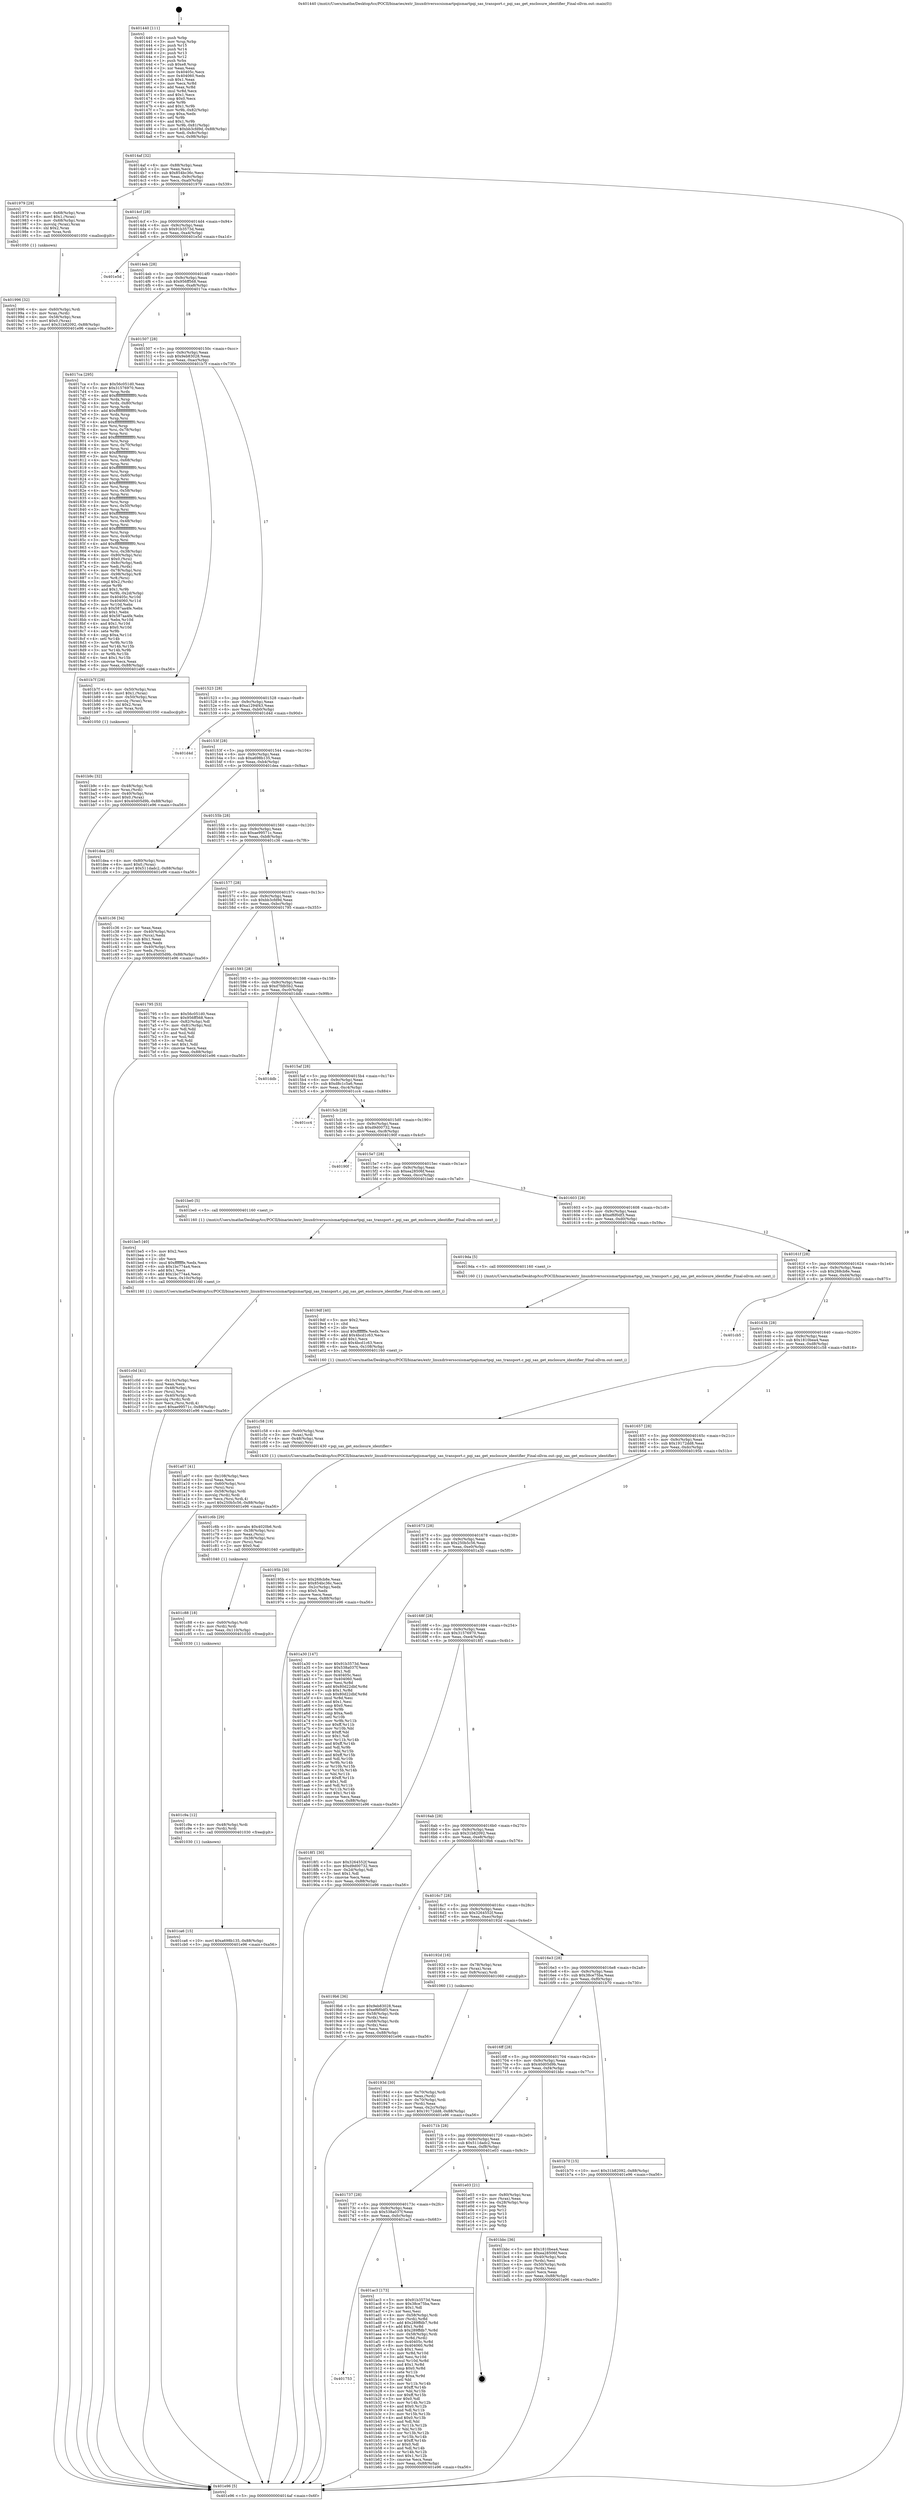digraph "0x401440" {
  label = "0x401440 (/mnt/c/Users/mathe/Desktop/tcc/POCII/binaries/extr_linuxdriversscsismartpqismartpqi_sas_transport.c_pqi_sas_get_enclosure_identifier_Final-ollvm.out::main(0))"
  labelloc = "t"
  node[shape=record]

  Entry [label="",width=0.3,height=0.3,shape=circle,fillcolor=black,style=filled]
  "0x4014af" [label="{
     0x4014af [32]\l
     | [instrs]\l
     &nbsp;&nbsp;0x4014af \<+6\>: mov -0x88(%rbp),%eax\l
     &nbsp;&nbsp;0x4014b5 \<+2\>: mov %eax,%ecx\l
     &nbsp;&nbsp;0x4014b7 \<+6\>: sub $0x854bc36c,%ecx\l
     &nbsp;&nbsp;0x4014bd \<+6\>: mov %eax,-0x9c(%rbp)\l
     &nbsp;&nbsp;0x4014c3 \<+6\>: mov %ecx,-0xa0(%rbp)\l
     &nbsp;&nbsp;0x4014c9 \<+6\>: je 0000000000401979 \<main+0x539\>\l
  }"]
  "0x401979" [label="{
     0x401979 [29]\l
     | [instrs]\l
     &nbsp;&nbsp;0x401979 \<+4\>: mov -0x68(%rbp),%rax\l
     &nbsp;&nbsp;0x40197d \<+6\>: movl $0x1,(%rax)\l
     &nbsp;&nbsp;0x401983 \<+4\>: mov -0x68(%rbp),%rax\l
     &nbsp;&nbsp;0x401987 \<+3\>: movslq (%rax),%rax\l
     &nbsp;&nbsp;0x40198a \<+4\>: shl $0x2,%rax\l
     &nbsp;&nbsp;0x40198e \<+3\>: mov %rax,%rdi\l
     &nbsp;&nbsp;0x401991 \<+5\>: call 0000000000401050 \<malloc@plt\>\l
     | [calls]\l
     &nbsp;&nbsp;0x401050 \{1\} (unknown)\l
  }"]
  "0x4014cf" [label="{
     0x4014cf [28]\l
     | [instrs]\l
     &nbsp;&nbsp;0x4014cf \<+5\>: jmp 00000000004014d4 \<main+0x94\>\l
     &nbsp;&nbsp;0x4014d4 \<+6\>: mov -0x9c(%rbp),%eax\l
     &nbsp;&nbsp;0x4014da \<+5\>: sub $0x91b3573d,%eax\l
     &nbsp;&nbsp;0x4014df \<+6\>: mov %eax,-0xa4(%rbp)\l
     &nbsp;&nbsp;0x4014e5 \<+6\>: je 0000000000401e5d \<main+0xa1d\>\l
  }"]
  Exit [label="",width=0.3,height=0.3,shape=circle,fillcolor=black,style=filled,peripheries=2]
  "0x401e5d" [label="{
     0x401e5d\l
  }", style=dashed]
  "0x4014eb" [label="{
     0x4014eb [28]\l
     | [instrs]\l
     &nbsp;&nbsp;0x4014eb \<+5\>: jmp 00000000004014f0 \<main+0xb0\>\l
     &nbsp;&nbsp;0x4014f0 \<+6\>: mov -0x9c(%rbp),%eax\l
     &nbsp;&nbsp;0x4014f6 \<+5\>: sub $0x956ff568,%eax\l
     &nbsp;&nbsp;0x4014fb \<+6\>: mov %eax,-0xa8(%rbp)\l
     &nbsp;&nbsp;0x401501 \<+6\>: je 00000000004017ca \<main+0x38a\>\l
  }"]
  "0x401ca6" [label="{
     0x401ca6 [15]\l
     | [instrs]\l
     &nbsp;&nbsp;0x401ca6 \<+10\>: movl $0xa698b135,-0x88(%rbp)\l
     &nbsp;&nbsp;0x401cb0 \<+5\>: jmp 0000000000401e96 \<main+0xa56\>\l
  }"]
  "0x4017ca" [label="{
     0x4017ca [295]\l
     | [instrs]\l
     &nbsp;&nbsp;0x4017ca \<+5\>: mov $0x56c051d0,%eax\l
     &nbsp;&nbsp;0x4017cf \<+5\>: mov $0x31576970,%ecx\l
     &nbsp;&nbsp;0x4017d4 \<+3\>: mov %rsp,%rdx\l
     &nbsp;&nbsp;0x4017d7 \<+4\>: add $0xfffffffffffffff0,%rdx\l
     &nbsp;&nbsp;0x4017db \<+3\>: mov %rdx,%rsp\l
     &nbsp;&nbsp;0x4017de \<+4\>: mov %rdx,-0x80(%rbp)\l
     &nbsp;&nbsp;0x4017e2 \<+3\>: mov %rsp,%rdx\l
     &nbsp;&nbsp;0x4017e5 \<+4\>: add $0xfffffffffffffff0,%rdx\l
     &nbsp;&nbsp;0x4017e9 \<+3\>: mov %rdx,%rsp\l
     &nbsp;&nbsp;0x4017ec \<+3\>: mov %rsp,%rsi\l
     &nbsp;&nbsp;0x4017ef \<+4\>: add $0xfffffffffffffff0,%rsi\l
     &nbsp;&nbsp;0x4017f3 \<+3\>: mov %rsi,%rsp\l
     &nbsp;&nbsp;0x4017f6 \<+4\>: mov %rsi,-0x78(%rbp)\l
     &nbsp;&nbsp;0x4017fa \<+3\>: mov %rsp,%rsi\l
     &nbsp;&nbsp;0x4017fd \<+4\>: add $0xfffffffffffffff0,%rsi\l
     &nbsp;&nbsp;0x401801 \<+3\>: mov %rsi,%rsp\l
     &nbsp;&nbsp;0x401804 \<+4\>: mov %rsi,-0x70(%rbp)\l
     &nbsp;&nbsp;0x401808 \<+3\>: mov %rsp,%rsi\l
     &nbsp;&nbsp;0x40180b \<+4\>: add $0xfffffffffffffff0,%rsi\l
     &nbsp;&nbsp;0x40180f \<+3\>: mov %rsi,%rsp\l
     &nbsp;&nbsp;0x401812 \<+4\>: mov %rsi,-0x68(%rbp)\l
     &nbsp;&nbsp;0x401816 \<+3\>: mov %rsp,%rsi\l
     &nbsp;&nbsp;0x401819 \<+4\>: add $0xfffffffffffffff0,%rsi\l
     &nbsp;&nbsp;0x40181d \<+3\>: mov %rsi,%rsp\l
     &nbsp;&nbsp;0x401820 \<+4\>: mov %rsi,-0x60(%rbp)\l
     &nbsp;&nbsp;0x401824 \<+3\>: mov %rsp,%rsi\l
     &nbsp;&nbsp;0x401827 \<+4\>: add $0xfffffffffffffff0,%rsi\l
     &nbsp;&nbsp;0x40182b \<+3\>: mov %rsi,%rsp\l
     &nbsp;&nbsp;0x40182e \<+4\>: mov %rsi,-0x58(%rbp)\l
     &nbsp;&nbsp;0x401832 \<+3\>: mov %rsp,%rsi\l
     &nbsp;&nbsp;0x401835 \<+4\>: add $0xfffffffffffffff0,%rsi\l
     &nbsp;&nbsp;0x401839 \<+3\>: mov %rsi,%rsp\l
     &nbsp;&nbsp;0x40183c \<+4\>: mov %rsi,-0x50(%rbp)\l
     &nbsp;&nbsp;0x401840 \<+3\>: mov %rsp,%rsi\l
     &nbsp;&nbsp;0x401843 \<+4\>: add $0xfffffffffffffff0,%rsi\l
     &nbsp;&nbsp;0x401847 \<+3\>: mov %rsi,%rsp\l
     &nbsp;&nbsp;0x40184a \<+4\>: mov %rsi,-0x48(%rbp)\l
     &nbsp;&nbsp;0x40184e \<+3\>: mov %rsp,%rsi\l
     &nbsp;&nbsp;0x401851 \<+4\>: add $0xfffffffffffffff0,%rsi\l
     &nbsp;&nbsp;0x401855 \<+3\>: mov %rsi,%rsp\l
     &nbsp;&nbsp;0x401858 \<+4\>: mov %rsi,-0x40(%rbp)\l
     &nbsp;&nbsp;0x40185c \<+3\>: mov %rsp,%rsi\l
     &nbsp;&nbsp;0x40185f \<+4\>: add $0xfffffffffffffff0,%rsi\l
     &nbsp;&nbsp;0x401863 \<+3\>: mov %rsi,%rsp\l
     &nbsp;&nbsp;0x401866 \<+4\>: mov %rsi,-0x38(%rbp)\l
     &nbsp;&nbsp;0x40186a \<+4\>: mov -0x80(%rbp),%rsi\l
     &nbsp;&nbsp;0x40186e \<+6\>: movl $0x0,(%rsi)\l
     &nbsp;&nbsp;0x401874 \<+6\>: mov -0x8c(%rbp),%edi\l
     &nbsp;&nbsp;0x40187a \<+2\>: mov %edi,(%rdx)\l
     &nbsp;&nbsp;0x40187c \<+4\>: mov -0x78(%rbp),%rsi\l
     &nbsp;&nbsp;0x401880 \<+7\>: mov -0x98(%rbp),%r8\l
     &nbsp;&nbsp;0x401887 \<+3\>: mov %r8,(%rsi)\l
     &nbsp;&nbsp;0x40188a \<+3\>: cmpl $0x2,(%rdx)\l
     &nbsp;&nbsp;0x40188d \<+4\>: setne %r9b\l
     &nbsp;&nbsp;0x401891 \<+4\>: and $0x1,%r9b\l
     &nbsp;&nbsp;0x401895 \<+4\>: mov %r9b,-0x2d(%rbp)\l
     &nbsp;&nbsp;0x401899 \<+8\>: mov 0x40405c,%r10d\l
     &nbsp;&nbsp;0x4018a1 \<+8\>: mov 0x404060,%r11d\l
     &nbsp;&nbsp;0x4018a9 \<+3\>: mov %r10d,%ebx\l
     &nbsp;&nbsp;0x4018ac \<+6\>: sub $0x587aa4fe,%ebx\l
     &nbsp;&nbsp;0x4018b2 \<+3\>: sub $0x1,%ebx\l
     &nbsp;&nbsp;0x4018b5 \<+6\>: add $0x587aa4fe,%ebx\l
     &nbsp;&nbsp;0x4018bb \<+4\>: imul %ebx,%r10d\l
     &nbsp;&nbsp;0x4018bf \<+4\>: and $0x1,%r10d\l
     &nbsp;&nbsp;0x4018c3 \<+4\>: cmp $0x0,%r10d\l
     &nbsp;&nbsp;0x4018c7 \<+4\>: sete %r9b\l
     &nbsp;&nbsp;0x4018cb \<+4\>: cmp $0xa,%r11d\l
     &nbsp;&nbsp;0x4018cf \<+4\>: setl %r14b\l
     &nbsp;&nbsp;0x4018d3 \<+3\>: mov %r9b,%r15b\l
     &nbsp;&nbsp;0x4018d6 \<+3\>: and %r14b,%r15b\l
     &nbsp;&nbsp;0x4018d9 \<+3\>: xor %r14b,%r9b\l
     &nbsp;&nbsp;0x4018dc \<+3\>: or %r9b,%r15b\l
     &nbsp;&nbsp;0x4018df \<+4\>: test $0x1,%r15b\l
     &nbsp;&nbsp;0x4018e3 \<+3\>: cmovne %ecx,%eax\l
     &nbsp;&nbsp;0x4018e6 \<+6\>: mov %eax,-0x88(%rbp)\l
     &nbsp;&nbsp;0x4018ec \<+5\>: jmp 0000000000401e96 \<main+0xa56\>\l
  }"]
  "0x401507" [label="{
     0x401507 [28]\l
     | [instrs]\l
     &nbsp;&nbsp;0x401507 \<+5\>: jmp 000000000040150c \<main+0xcc\>\l
     &nbsp;&nbsp;0x40150c \<+6\>: mov -0x9c(%rbp),%eax\l
     &nbsp;&nbsp;0x401512 \<+5\>: sub $0x9eb83028,%eax\l
     &nbsp;&nbsp;0x401517 \<+6\>: mov %eax,-0xac(%rbp)\l
     &nbsp;&nbsp;0x40151d \<+6\>: je 0000000000401b7f \<main+0x73f\>\l
  }"]
  "0x401c9a" [label="{
     0x401c9a [12]\l
     | [instrs]\l
     &nbsp;&nbsp;0x401c9a \<+4\>: mov -0x48(%rbp),%rdi\l
     &nbsp;&nbsp;0x401c9e \<+3\>: mov (%rdi),%rdi\l
     &nbsp;&nbsp;0x401ca1 \<+5\>: call 0000000000401030 \<free@plt\>\l
     | [calls]\l
     &nbsp;&nbsp;0x401030 \{1\} (unknown)\l
  }"]
  "0x401b7f" [label="{
     0x401b7f [29]\l
     | [instrs]\l
     &nbsp;&nbsp;0x401b7f \<+4\>: mov -0x50(%rbp),%rax\l
     &nbsp;&nbsp;0x401b83 \<+6\>: movl $0x1,(%rax)\l
     &nbsp;&nbsp;0x401b89 \<+4\>: mov -0x50(%rbp),%rax\l
     &nbsp;&nbsp;0x401b8d \<+3\>: movslq (%rax),%rax\l
     &nbsp;&nbsp;0x401b90 \<+4\>: shl $0x2,%rax\l
     &nbsp;&nbsp;0x401b94 \<+3\>: mov %rax,%rdi\l
     &nbsp;&nbsp;0x401b97 \<+5\>: call 0000000000401050 \<malloc@plt\>\l
     | [calls]\l
     &nbsp;&nbsp;0x401050 \{1\} (unknown)\l
  }"]
  "0x401523" [label="{
     0x401523 [28]\l
     | [instrs]\l
     &nbsp;&nbsp;0x401523 \<+5\>: jmp 0000000000401528 \<main+0xe8\>\l
     &nbsp;&nbsp;0x401528 \<+6\>: mov -0x9c(%rbp),%eax\l
     &nbsp;&nbsp;0x40152e \<+5\>: sub $0xa1294f43,%eax\l
     &nbsp;&nbsp;0x401533 \<+6\>: mov %eax,-0xb0(%rbp)\l
     &nbsp;&nbsp;0x401539 \<+6\>: je 0000000000401d4d \<main+0x90d\>\l
  }"]
  "0x401c88" [label="{
     0x401c88 [18]\l
     | [instrs]\l
     &nbsp;&nbsp;0x401c88 \<+4\>: mov -0x60(%rbp),%rdi\l
     &nbsp;&nbsp;0x401c8c \<+3\>: mov (%rdi),%rdi\l
     &nbsp;&nbsp;0x401c8f \<+6\>: mov %eax,-0x110(%rbp)\l
     &nbsp;&nbsp;0x401c95 \<+5\>: call 0000000000401030 \<free@plt\>\l
     | [calls]\l
     &nbsp;&nbsp;0x401030 \{1\} (unknown)\l
  }"]
  "0x401d4d" [label="{
     0x401d4d\l
  }", style=dashed]
  "0x40153f" [label="{
     0x40153f [28]\l
     | [instrs]\l
     &nbsp;&nbsp;0x40153f \<+5\>: jmp 0000000000401544 \<main+0x104\>\l
     &nbsp;&nbsp;0x401544 \<+6\>: mov -0x9c(%rbp),%eax\l
     &nbsp;&nbsp;0x40154a \<+5\>: sub $0xa698b135,%eax\l
     &nbsp;&nbsp;0x40154f \<+6\>: mov %eax,-0xb4(%rbp)\l
     &nbsp;&nbsp;0x401555 \<+6\>: je 0000000000401dea \<main+0x9aa\>\l
  }"]
  "0x401c6b" [label="{
     0x401c6b [29]\l
     | [instrs]\l
     &nbsp;&nbsp;0x401c6b \<+10\>: movabs $0x4020b6,%rdi\l
     &nbsp;&nbsp;0x401c75 \<+4\>: mov -0x38(%rbp),%rsi\l
     &nbsp;&nbsp;0x401c79 \<+2\>: mov %eax,(%rsi)\l
     &nbsp;&nbsp;0x401c7b \<+4\>: mov -0x38(%rbp),%rsi\l
     &nbsp;&nbsp;0x401c7f \<+2\>: mov (%rsi),%esi\l
     &nbsp;&nbsp;0x401c81 \<+2\>: mov $0x0,%al\l
     &nbsp;&nbsp;0x401c83 \<+5\>: call 0000000000401040 \<printf@plt\>\l
     | [calls]\l
     &nbsp;&nbsp;0x401040 \{1\} (unknown)\l
  }"]
  "0x401dea" [label="{
     0x401dea [25]\l
     | [instrs]\l
     &nbsp;&nbsp;0x401dea \<+4\>: mov -0x80(%rbp),%rax\l
     &nbsp;&nbsp;0x401dee \<+6\>: movl $0x0,(%rax)\l
     &nbsp;&nbsp;0x401df4 \<+10\>: movl $0x511dadc2,-0x88(%rbp)\l
     &nbsp;&nbsp;0x401dfe \<+5\>: jmp 0000000000401e96 \<main+0xa56\>\l
  }"]
  "0x40155b" [label="{
     0x40155b [28]\l
     | [instrs]\l
     &nbsp;&nbsp;0x40155b \<+5\>: jmp 0000000000401560 \<main+0x120\>\l
     &nbsp;&nbsp;0x401560 \<+6\>: mov -0x9c(%rbp),%eax\l
     &nbsp;&nbsp;0x401566 \<+5\>: sub $0xae99571c,%eax\l
     &nbsp;&nbsp;0x40156b \<+6\>: mov %eax,-0xb8(%rbp)\l
     &nbsp;&nbsp;0x401571 \<+6\>: je 0000000000401c36 \<main+0x7f6\>\l
  }"]
  "0x401c0d" [label="{
     0x401c0d [41]\l
     | [instrs]\l
     &nbsp;&nbsp;0x401c0d \<+6\>: mov -0x10c(%rbp),%ecx\l
     &nbsp;&nbsp;0x401c13 \<+3\>: imul %eax,%ecx\l
     &nbsp;&nbsp;0x401c16 \<+4\>: mov -0x48(%rbp),%rsi\l
     &nbsp;&nbsp;0x401c1a \<+3\>: mov (%rsi),%rsi\l
     &nbsp;&nbsp;0x401c1d \<+4\>: mov -0x40(%rbp),%rdi\l
     &nbsp;&nbsp;0x401c21 \<+3\>: movslq (%rdi),%rdi\l
     &nbsp;&nbsp;0x401c24 \<+3\>: mov %ecx,(%rsi,%rdi,4)\l
     &nbsp;&nbsp;0x401c27 \<+10\>: movl $0xae99571c,-0x88(%rbp)\l
     &nbsp;&nbsp;0x401c31 \<+5\>: jmp 0000000000401e96 \<main+0xa56\>\l
  }"]
  "0x401c36" [label="{
     0x401c36 [34]\l
     | [instrs]\l
     &nbsp;&nbsp;0x401c36 \<+2\>: xor %eax,%eax\l
     &nbsp;&nbsp;0x401c38 \<+4\>: mov -0x40(%rbp),%rcx\l
     &nbsp;&nbsp;0x401c3c \<+2\>: mov (%rcx),%edx\l
     &nbsp;&nbsp;0x401c3e \<+3\>: sub $0x1,%eax\l
     &nbsp;&nbsp;0x401c41 \<+2\>: sub %eax,%edx\l
     &nbsp;&nbsp;0x401c43 \<+4\>: mov -0x40(%rbp),%rcx\l
     &nbsp;&nbsp;0x401c47 \<+2\>: mov %edx,(%rcx)\l
     &nbsp;&nbsp;0x401c49 \<+10\>: movl $0x40d05d9b,-0x88(%rbp)\l
     &nbsp;&nbsp;0x401c53 \<+5\>: jmp 0000000000401e96 \<main+0xa56\>\l
  }"]
  "0x401577" [label="{
     0x401577 [28]\l
     | [instrs]\l
     &nbsp;&nbsp;0x401577 \<+5\>: jmp 000000000040157c \<main+0x13c\>\l
     &nbsp;&nbsp;0x40157c \<+6\>: mov -0x9c(%rbp),%eax\l
     &nbsp;&nbsp;0x401582 \<+5\>: sub $0xbb3cfd9d,%eax\l
     &nbsp;&nbsp;0x401587 \<+6\>: mov %eax,-0xbc(%rbp)\l
     &nbsp;&nbsp;0x40158d \<+6\>: je 0000000000401795 \<main+0x355\>\l
  }"]
  "0x401be5" [label="{
     0x401be5 [40]\l
     | [instrs]\l
     &nbsp;&nbsp;0x401be5 \<+5\>: mov $0x2,%ecx\l
     &nbsp;&nbsp;0x401bea \<+1\>: cltd\l
     &nbsp;&nbsp;0x401beb \<+2\>: idiv %ecx\l
     &nbsp;&nbsp;0x401bed \<+6\>: imul $0xfffffffe,%edx,%ecx\l
     &nbsp;&nbsp;0x401bf3 \<+6\>: sub $0x1bc774a4,%ecx\l
     &nbsp;&nbsp;0x401bf9 \<+3\>: add $0x1,%ecx\l
     &nbsp;&nbsp;0x401bfc \<+6\>: add $0x1bc774a4,%ecx\l
     &nbsp;&nbsp;0x401c02 \<+6\>: mov %ecx,-0x10c(%rbp)\l
     &nbsp;&nbsp;0x401c08 \<+5\>: call 0000000000401160 \<next_i\>\l
     | [calls]\l
     &nbsp;&nbsp;0x401160 \{1\} (/mnt/c/Users/mathe/Desktop/tcc/POCII/binaries/extr_linuxdriversscsismartpqismartpqi_sas_transport.c_pqi_sas_get_enclosure_identifier_Final-ollvm.out::next_i)\l
  }"]
  "0x401795" [label="{
     0x401795 [53]\l
     | [instrs]\l
     &nbsp;&nbsp;0x401795 \<+5\>: mov $0x56c051d0,%eax\l
     &nbsp;&nbsp;0x40179a \<+5\>: mov $0x956ff568,%ecx\l
     &nbsp;&nbsp;0x40179f \<+6\>: mov -0x82(%rbp),%dl\l
     &nbsp;&nbsp;0x4017a5 \<+7\>: mov -0x81(%rbp),%sil\l
     &nbsp;&nbsp;0x4017ac \<+3\>: mov %dl,%dil\l
     &nbsp;&nbsp;0x4017af \<+3\>: and %sil,%dil\l
     &nbsp;&nbsp;0x4017b2 \<+3\>: xor %sil,%dl\l
     &nbsp;&nbsp;0x4017b5 \<+3\>: or %dl,%dil\l
     &nbsp;&nbsp;0x4017b8 \<+4\>: test $0x1,%dil\l
     &nbsp;&nbsp;0x4017bc \<+3\>: cmovne %ecx,%eax\l
     &nbsp;&nbsp;0x4017bf \<+6\>: mov %eax,-0x88(%rbp)\l
     &nbsp;&nbsp;0x4017c5 \<+5\>: jmp 0000000000401e96 \<main+0xa56\>\l
  }"]
  "0x401593" [label="{
     0x401593 [28]\l
     | [instrs]\l
     &nbsp;&nbsp;0x401593 \<+5\>: jmp 0000000000401598 \<main+0x158\>\l
     &nbsp;&nbsp;0x401598 \<+6\>: mov -0x9c(%rbp),%eax\l
     &nbsp;&nbsp;0x40159e \<+5\>: sub $0xd7fdb5b2,%eax\l
     &nbsp;&nbsp;0x4015a3 \<+6\>: mov %eax,-0xc0(%rbp)\l
     &nbsp;&nbsp;0x4015a9 \<+6\>: je 0000000000401ddb \<main+0x99b\>\l
  }"]
  "0x401e96" [label="{
     0x401e96 [5]\l
     | [instrs]\l
     &nbsp;&nbsp;0x401e96 \<+5\>: jmp 00000000004014af \<main+0x6f\>\l
  }"]
  "0x401440" [label="{
     0x401440 [111]\l
     | [instrs]\l
     &nbsp;&nbsp;0x401440 \<+1\>: push %rbp\l
     &nbsp;&nbsp;0x401441 \<+3\>: mov %rsp,%rbp\l
     &nbsp;&nbsp;0x401444 \<+2\>: push %r15\l
     &nbsp;&nbsp;0x401446 \<+2\>: push %r14\l
     &nbsp;&nbsp;0x401448 \<+2\>: push %r13\l
     &nbsp;&nbsp;0x40144a \<+2\>: push %r12\l
     &nbsp;&nbsp;0x40144c \<+1\>: push %rbx\l
     &nbsp;&nbsp;0x40144d \<+7\>: sub $0xe8,%rsp\l
     &nbsp;&nbsp;0x401454 \<+2\>: xor %eax,%eax\l
     &nbsp;&nbsp;0x401456 \<+7\>: mov 0x40405c,%ecx\l
     &nbsp;&nbsp;0x40145d \<+7\>: mov 0x404060,%edx\l
     &nbsp;&nbsp;0x401464 \<+3\>: sub $0x1,%eax\l
     &nbsp;&nbsp;0x401467 \<+3\>: mov %ecx,%r8d\l
     &nbsp;&nbsp;0x40146a \<+3\>: add %eax,%r8d\l
     &nbsp;&nbsp;0x40146d \<+4\>: imul %r8d,%ecx\l
     &nbsp;&nbsp;0x401471 \<+3\>: and $0x1,%ecx\l
     &nbsp;&nbsp;0x401474 \<+3\>: cmp $0x0,%ecx\l
     &nbsp;&nbsp;0x401477 \<+4\>: sete %r9b\l
     &nbsp;&nbsp;0x40147b \<+4\>: and $0x1,%r9b\l
     &nbsp;&nbsp;0x40147f \<+7\>: mov %r9b,-0x82(%rbp)\l
     &nbsp;&nbsp;0x401486 \<+3\>: cmp $0xa,%edx\l
     &nbsp;&nbsp;0x401489 \<+4\>: setl %r9b\l
     &nbsp;&nbsp;0x40148d \<+4\>: and $0x1,%r9b\l
     &nbsp;&nbsp;0x401491 \<+7\>: mov %r9b,-0x81(%rbp)\l
     &nbsp;&nbsp;0x401498 \<+10\>: movl $0xbb3cfd9d,-0x88(%rbp)\l
     &nbsp;&nbsp;0x4014a2 \<+6\>: mov %edi,-0x8c(%rbp)\l
     &nbsp;&nbsp;0x4014a8 \<+7\>: mov %rsi,-0x98(%rbp)\l
  }"]
  "0x401b9c" [label="{
     0x401b9c [32]\l
     | [instrs]\l
     &nbsp;&nbsp;0x401b9c \<+4\>: mov -0x48(%rbp),%rdi\l
     &nbsp;&nbsp;0x401ba0 \<+3\>: mov %rax,(%rdi)\l
     &nbsp;&nbsp;0x401ba3 \<+4\>: mov -0x40(%rbp),%rax\l
     &nbsp;&nbsp;0x401ba7 \<+6\>: movl $0x0,(%rax)\l
     &nbsp;&nbsp;0x401bad \<+10\>: movl $0x40d05d9b,-0x88(%rbp)\l
     &nbsp;&nbsp;0x401bb7 \<+5\>: jmp 0000000000401e96 \<main+0xa56\>\l
  }"]
  "0x401753" [label="{
     0x401753\l
  }", style=dashed]
  "0x401ddb" [label="{
     0x401ddb\l
  }", style=dashed]
  "0x4015af" [label="{
     0x4015af [28]\l
     | [instrs]\l
     &nbsp;&nbsp;0x4015af \<+5\>: jmp 00000000004015b4 \<main+0x174\>\l
     &nbsp;&nbsp;0x4015b4 \<+6\>: mov -0x9c(%rbp),%eax\l
     &nbsp;&nbsp;0x4015ba \<+5\>: sub $0xd8c1c5a6,%eax\l
     &nbsp;&nbsp;0x4015bf \<+6\>: mov %eax,-0xc4(%rbp)\l
     &nbsp;&nbsp;0x4015c5 \<+6\>: je 0000000000401cc4 \<main+0x884\>\l
  }"]
  "0x401ac3" [label="{
     0x401ac3 [173]\l
     | [instrs]\l
     &nbsp;&nbsp;0x401ac3 \<+5\>: mov $0x91b3573d,%eax\l
     &nbsp;&nbsp;0x401ac8 \<+5\>: mov $0x38ce75ba,%ecx\l
     &nbsp;&nbsp;0x401acd \<+2\>: mov $0x1,%dl\l
     &nbsp;&nbsp;0x401acf \<+2\>: xor %esi,%esi\l
     &nbsp;&nbsp;0x401ad1 \<+4\>: mov -0x58(%rbp),%rdi\l
     &nbsp;&nbsp;0x401ad5 \<+3\>: mov (%rdi),%r8d\l
     &nbsp;&nbsp;0x401ad8 \<+7\>: add $0x289ffdb7,%r8d\l
     &nbsp;&nbsp;0x401adf \<+4\>: add $0x1,%r8d\l
     &nbsp;&nbsp;0x401ae3 \<+7\>: sub $0x289ffdb7,%r8d\l
     &nbsp;&nbsp;0x401aea \<+4\>: mov -0x58(%rbp),%rdi\l
     &nbsp;&nbsp;0x401aee \<+3\>: mov %r8d,(%rdi)\l
     &nbsp;&nbsp;0x401af1 \<+8\>: mov 0x40405c,%r8d\l
     &nbsp;&nbsp;0x401af9 \<+8\>: mov 0x404060,%r9d\l
     &nbsp;&nbsp;0x401b01 \<+3\>: sub $0x1,%esi\l
     &nbsp;&nbsp;0x401b04 \<+3\>: mov %r8d,%r10d\l
     &nbsp;&nbsp;0x401b07 \<+3\>: add %esi,%r10d\l
     &nbsp;&nbsp;0x401b0a \<+4\>: imul %r10d,%r8d\l
     &nbsp;&nbsp;0x401b0e \<+4\>: and $0x1,%r8d\l
     &nbsp;&nbsp;0x401b12 \<+4\>: cmp $0x0,%r8d\l
     &nbsp;&nbsp;0x401b16 \<+4\>: sete %r11b\l
     &nbsp;&nbsp;0x401b1a \<+4\>: cmp $0xa,%r9d\l
     &nbsp;&nbsp;0x401b1e \<+3\>: setl %bl\l
     &nbsp;&nbsp;0x401b21 \<+3\>: mov %r11b,%r14b\l
     &nbsp;&nbsp;0x401b24 \<+4\>: xor $0xff,%r14b\l
     &nbsp;&nbsp;0x401b28 \<+3\>: mov %bl,%r15b\l
     &nbsp;&nbsp;0x401b2b \<+4\>: xor $0xff,%r15b\l
     &nbsp;&nbsp;0x401b2f \<+3\>: xor $0x0,%dl\l
     &nbsp;&nbsp;0x401b32 \<+3\>: mov %r14b,%r12b\l
     &nbsp;&nbsp;0x401b35 \<+4\>: and $0x0,%r12b\l
     &nbsp;&nbsp;0x401b39 \<+3\>: and %dl,%r11b\l
     &nbsp;&nbsp;0x401b3c \<+3\>: mov %r15b,%r13b\l
     &nbsp;&nbsp;0x401b3f \<+4\>: and $0x0,%r13b\l
     &nbsp;&nbsp;0x401b43 \<+2\>: and %dl,%bl\l
     &nbsp;&nbsp;0x401b45 \<+3\>: or %r11b,%r12b\l
     &nbsp;&nbsp;0x401b48 \<+3\>: or %bl,%r13b\l
     &nbsp;&nbsp;0x401b4b \<+3\>: xor %r13b,%r12b\l
     &nbsp;&nbsp;0x401b4e \<+3\>: or %r15b,%r14b\l
     &nbsp;&nbsp;0x401b51 \<+4\>: xor $0xff,%r14b\l
     &nbsp;&nbsp;0x401b55 \<+3\>: or $0x0,%dl\l
     &nbsp;&nbsp;0x401b58 \<+3\>: and %dl,%r14b\l
     &nbsp;&nbsp;0x401b5b \<+3\>: or %r14b,%r12b\l
     &nbsp;&nbsp;0x401b5e \<+4\>: test $0x1,%r12b\l
     &nbsp;&nbsp;0x401b62 \<+3\>: cmovne %ecx,%eax\l
     &nbsp;&nbsp;0x401b65 \<+6\>: mov %eax,-0x88(%rbp)\l
     &nbsp;&nbsp;0x401b6b \<+5\>: jmp 0000000000401e96 \<main+0xa56\>\l
  }"]
  "0x401cc4" [label="{
     0x401cc4\l
  }", style=dashed]
  "0x4015cb" [label="{
     0x4015cb [28]\l
     | [instrs]\l
     &nbsp;&nbsp;0x4015cb \<+5\>: jmp 00000000004015d0 \<main+0x190\>\l
     &nbsp;&nbsp;0x4015d0 \<+6\>: mov -0x9c(%rbp),%eax\l
     &nbsp;&nbsp;0x4015d6 \<+5\>: sub $0xd9d00732,%eax\l
     &nbsp;&nbsp;0x4015db \<+6\>: mov %eax,-0xc8(%rbp)\l
     &nbsp;&nbsp;0x4015e1 \<+6\>: je 000000000040190f \<main+0x4cf\>\l
  }"]
  "0x401737" [label="{
     0x401737 [28]\l
     | [instrs]\l
     &nbsp;&nbsp;0x401737 \<+5\>: jmp 000000000040173c \<main+0x2fc\>\l
     &nbsp;&nbsp;0x40173c \<+6\>: mov -0x9c(%rbp),%eax\l
     &nbsp;&nbsp;0x401742 \<+5\>: sub $0x538a037f,%eax\l
     &nbsp;&nbsp;0x401747 \<+6\>: mov %eax,-0xfc(%rbp)\l
     &nbsp;&nbsp;0x40174d \<+6\>: je 0000000000401ac3 \<main+0x683\>\l
  }"]
  "0x40190f" [label="{
     0x40190f\l
  }", style=dashed]
  "0x4015e7" [label="{
     0x4015e7 [28]\l
     | [instrs]\l
     &nbsp;&nbsp;0x4015e7 \<+5\>: jmp 00000000004015ec \<main+0x1ac\>\l
     &nbsp;&nbsp;0x4015ec \<+6\>: mov -0x9c(%rbp),%eax\l
     &nbsp;&nbsp;0x4015f2 \<+5\>: sub $0xea28506f,%eax\l
     &nbsp;&nbsp;0x4015f7 \<+6\>: mov %eax,-0xcc(%rbp)\l
     &nbsp;&nbsp;0x4015fd \<+6\>: je 0000000000401be0 \<main+0x7a0\>\l
  }"]
  "0x401e03" [label="{
     0x401e03 [21]\l
     | [instrs]\l
     &nbsp;&nbsp;0x401e03 \<+4\>: mov -0x80(%rbp),%rax\l
     &nbsp;&nbsp;0x401e07 \<+2\>: mov (%rax),%eax\l
     &nbsp;&nbsp;0x401e09 \<+4\>: lea -0x28(%rbp),%rsp\l
     &nbsp;&nbsp;0x401e0d \<+1\>: pop %rbx\l
     &nbsp;&nbsp;0x401e0e \<+2\>: pop %r12\l
     &nbsp;&nbsp;0x401e10 \<+2\>: pop %r13\l
     &nbsp;&nbsp;0x401e12 \<+2\>: pop %r14\l
     &nbsp;&nbsp;0x401e14 \<+2\>: pop %r15\l
     &nbsp;&nbsp;0x401e16 \<+1\>: pop %rbp\l
     &nbsp;&nbsp;0x401e17 \<+1\>: ret\l
  }"]
  "0x401be0" [label="{
     0x401be0 [5]\l
     | [instrs]\l
     &nbsp;&nbsp;0x401be0 \<+5\>: call 0000000000401160 \<next_i\>\l
     | [calls]\l
     &nbsp;&nbsp;0x401160 \{1\} (/mnt/c/Users/mathe/Desktop/tcc/POCII/binaries/extr_linuxdriversscsismartpqismartpqi_sas_transport.c_pqi_sas_get_enclosure_identifier_Final-ollvm.out::next_i)\l
  }"]
  "0x401603" [label="{
     0x401603 [28]\l
     | [instrs]\l
     &nbsp;&nbsp;0x401603 \<+5\>: jmp 0000000000401608 \<main+0x1c8\>\l
     &nbsp;&nbsp;0x401608 \<+6\>: mov -0x9c(%rbp),%eax\l
     &nbsp;&nbsp;0x40160e \<+5\>: sub $0xef6f0df3,%eax\l
     &nbsp;&nbsp;0x401613 \<+6\>: mov %eax,-0xd0(%rbp)\l
     &nbsp;&nbsp;0x401619 \<+6\>: je 00000000004019da \<main+0x59a\>\l
  }"]
  "0x40171b" [label="{
     0x40171b [28]\l
     | [instrs]\l
     &nbsp;&nbsp;0x40171b \<+5\>: jmp 0000000000401720 \<main+0x2e0\>\l
     &nbsp;&nbsp;0x401720 \<+6\>: mov -0x9c(%rbp),%eax\l
     &nbsp;&nbsp;0x401726 \<+5\>: sub $0x511dadc2,%eax\l
     &nbsp;&nbsp;0x40172b \<+6\>: mov %eax,-0xf8(%rbp)\l
     &nbsp;&nbsp;0x401731 \<+6\>: je 0000000000401e03 \<main+0x9c3\>\l
  }"]
  "0x4019da" [label="{
     0x4019da [5]\l
     | [instrs]\l
     &nbsp;&nbsp;0x4019da \<+5\>: call 0000000000401160 \<next_i\>\l
     | [calls]\l
     &nbsp;&nbsp;0x401160 \{1\} (/mnt/c/Users/mathe/Desktop/tcc/POCII/binaries/extr_linuxdriversscsismartpqismartpqi_sas_transport.c_pqi_sas_get_enclosure_identifier_Final-ollvm.out::next_i)\l
  }"]
  "0x40161f" [label="{
     0x40161f [28]\l
     | [instrs]\l
     &nbsp;&nbsp;0x40161f \<+5\>: jmp 0000000000401624 \<main+0x1e4\>\l
     &nbsp;&nbsp;0x401624 \<+6\>: mov -0x9c(%rbp),%eax\l
     &nbsp;&nbsp;0x40162a \<+5\>: sub $0x268cb8e,%eax\l
     &nbsp;&nbsp;0x40162f \<+6\>: mov %eax,-0xd4(%rbp)\l
     &nbsp;&nbsp;0x401635 \<+6\>: je 0000000000401cb5 \<main+0x875\>\l
  }"]
  "0x401bbc" [label="{
     0x401bbc [36]\l
     | [instrs]\l
     &nbsp;&nbsp;0x401bbc \<+5\>: mov $0x1810bea4,%eax\l
     &nbsp;&nbsp;0x401bc1 \<+5\>: mov $0xea28506f,%ecx\l
     &nbsp;&nbsp;0x401bc6 \<+4\>: mov -0x40(%rbp),%rdx\l
     &nbsp;&nbsp;0x401bca \<+2\>: mov (%rdx),%esi\l
     &nbsp;&nbsp;0x401bcc \<+4\>: mov -0x50(%rbp),%rdx\l
     &nbsp;&nbsp;0x401bd0 \<+2\>: cmp (%rdx),%esi\l
     &nbsp;&nbsp;0x401bd2 \<+3\>: cmovl %ecx,%eax\l
     &nbsp;&nbsp;0x401bd5 \<+6\>: mov %eax,-0x88(%rbp)\l
     &nbsp;&nbsp;0x401bdb \<+5\>: jmp 0000000000401e96 \<main+0xa56\>\l
  }"]
  "0x401cb5" [label="{
     0x401cb5\l
  }", style=dashed]
  "0x40163b" [label="{
     0x40163b [28]\l
     | [instrs]\l
     &nbsp;&nbsp;0x40163b \<+5\>: jmp 0000000000401640 \<main+0x200\>\l
     &nbsp;&nbsp;0x401640 \<+6\>: mov -0x9c(%rbp),%eax\l
     &nbsp;&nbsp;0x401646 \<+5\>: sub $0x1810bea4,%eax\l
     &nbsp;&nbsp;0x40164b \<+6\>: mov %eax,-0xd8(%rbp)\l
     &nbsp;&nbsp;0x401651 \<+6\>: je 0000000000401c58 \<main+0x818\>\l
  }"]
  "0x4016ff" [label="{
     0x4016ff [28]\l
     | [instrs]\l
     &nbsp;&nbsp;0x4016ff \<+5\>: jmp 0000000000401704 \<main+0x2c4\>\l
     &nbsp;&nbsp;0x401704 \<+6\>: mov -0x9c(%rbp),%eax\l
     &nbsp;&nbsp;0x40170a \<+5\>: sub $0x40d05d9b,%eax\l
     &nbsp;&nbsp;0x40170f \<+6\>: mov %eax,-0xf4(%rbp)\l
     &nbsp;&nbsp;0x401715 \<+6\>: je 0000000000401bbc \<main+0x77c\>\l
  }"]
  "0x401c58" [label="{
     0x401c58 [19]\l
     | [instrs]\l
     &nbsp;&nbsp;0x401c58 \<+4\>: mov -0x60(%rbp),%rax\l
     &nbsp;&nbsp;0x401c5c \<+3\>: mov (%rax),%rdi\l
     &nbsp;&nbsp;0x401c5f \<+4\>: mov -0x48(%rbp),%rax\l
     &nbsp;&nbsp;0x401c63 \<+3\>: mov (%rax),%rsi\l
     &nbsp;&nbsp;0x401c66 \<+5\>: call 0000000000401430 \<pqi_sas_get_enclosure_identifier\>\l
     | [calls]\l
     &nbsp;&nbsp;0x401430 \{1\} (/mnt/c/Users/mathe/Desktop/tcc/POCII/binaries/extr_linuxdriversscsismartpqismartpqi_sas_transport.c_pqi_sas_get_enclosure_identifier_Final-ollvm.out::pqi_sas_get_enclosure_identifier)\l
  }"]
  "0x401657" [label="{
     0x401657 [28]\l
     | [instrs]\l
     &nbsp;&nbsp;0x401657 \<+5\>: jmp 000000000040165c \<main+0x21c\>\l
     &nbsp;&nbsp;0x40165c \<+6\>: mov -0x9c(%rbp),%eax\l
     &nbsp;&nbsp;0x401662 \<+5\>: sub $0x19172dd8,%eax\l
     &nbsp;&nbsp;0x401667 \<+6\>: mov %eax,-0xdc(%rbp)\l
     &nbsp;&nbsp;0x40166d \<+6\>: je 000000000040195b \<main+0x51b\>\l
  }"]
  "0x401b70" [label="{
     0x401b70 [15]\l
     | [instrs]\l
     &nbsp;&nbsp;0x401b70 \<+10\>: movl $0x31b82092,-0x88(%rbp)\l
     &nbsp;&nbsp;0x401b7a \<+5\>: jmp 0000000000401e96 \<main+0xa56\>\l
  }"]
  "0x40195b" [label="{
     0x40195b [30]\l
     | [instrs]\l
     &nbsp;&nbsp;0x40195b \<+5\>: mov $0x268cb8e,%eax\l
     &nbsp;&nbsp;0x401960 \<+5\>: mov $0x854bc36c,%ecx\l
     &nbsp;&nbsp;0x401965 \<+3\>: mov -0x2c(%rbp),%edx\l
     &nbsp;&nbsp;0x401968 \<+3\>: cmp $0x0,%edx\l
     &nbsp;&nbsp;0x40196b \<+3\>: cmove %ecx,%eax\l
     &nbsp;&nbsp;0x40196e \<+6\>: mov %eax,-0x88(%rbp)\l
     &nbsp;&nbsp;0x401974 \<+5\>: jmp 0000000000401e96 \<main+0xa56\>\l
  }"]
  "0x401673" [label="{
     0x401673 [28]\l
     | [instrs]\l
     &nbsp;&nbsp;0x401673 \<+5\>: jmp 0000000000401678 \<main+0x238\>\l
     &nbsp;&nbsp;0x401678 \<+6\>: mov -0x9c(%rbp),%eax\l
     &nbsp;&nbsp;0x40167e \<+5\>: sub $0x250b5c56,%eax\l
     &nbsp;&nbsp;0x401683 \<+6\>: mov %eax,-0xe0(%rbp)\l
     &nbsp;&nbsp;0x401689 \<+6\>: je 0000000000401a30 \<main+0x5f0\>\l
  }"]
  "0x401a07" [label="{
     0x401a07 [41]\l
     | [instrs]\l
     &nbsp;&nbsp;0x401a07 \<+6\>: mov -0x108(%rbp),%ecx\l
     &nbsp;&nbsp;0x401a0d \<+3\>: imul %eax,%ecx\l
     &nbsp;&nbsp;0x401a10 \<+4\>: mov -0x60(%rbp),%rsi\l
     &nbsp;&nbsp;0x401a14 \<+3\>: mov (%rsi),%rsi\l
     &nbsp;&nbsp;0x401a17 \<+4\>: mov -0x58(%rbp),%rdi\l
     &nbsp;&nbsp;0x401a1b \<+3\>: movslq (%rdi),%rdi\l
     &nbsp;&nbsp;0x401a1e \<+3\>: mov %ecx,(%rsi,%rdi,4)\l
     &nbsp;&nbsp;0x401a21 \<+10\>: movl $0x250b5c56,-0x88(%rbp)\l
     &nbsp;&nbsp;0x401a2b \<+5\>: jmp 0000000000401e96 \<main+0xa56\>\l
  }"]
  "0x401a30" [label="{
     0x401a30 [147]\l
     | [instrs]\l
     &nbsp;&nbsp;0x401a30 \<+5\>: mov $0x91b3573d,%eax\l
     &nbsp;&nbsp;0x401a35 \<+5\>: mov $0x538a037f,%ecx\l
     &nbsp;&nbsp;0x401a3a \<+2\>: mov $0x1,%dl\l
     &nbsp;&nbsp;0x401a3c \<+7\>: mov 0x40405c,%esi\l
     &nbsp;&nbsp;0x401a43 \<+7\>: mov 0x404060,%edi\l
     &nbsp;&nbsp;0x401a4a \<+3\>: mov %esi,%r8d\l
     &nbsp;&nbsp;0x401a4d \<+7\>: add $0x80d22dbf,%r8d\l
     &nbsp;&nbsp;0x401a54 \<+4\>: sub $0x1,%r8d\l
     &nbsp;&nbsp;0x401a58 \<+7\>: sub $0x80d22dbf,%r8d\l
     &nbsp;&nbsp;0x401a5f \<+4\>: imul %r8d,%esi\l
     &nbsp;&nbsp;0x401a63 \<+3\>: and $0x1,%esi\l
     &nbsp;&nbsp;0x401a66 \<+3\>: cmp $0x0,%esi\l
     &nbsp;&nbsp;0x401a69 \<+4\>: sete %r9b\l
     &nbsp;&nbsp;0x401a6d \<+3\>: cmp $0xa,%edi\l
     &nbsp;&nbsp;0x401a70 \<+4\>: setl %r10b\l
     &nbsp;&nbsp;0x401a74 \<+3\>: mov %r9b,%r11b\l
     &nbsp;&nbsp;0x401a77 \<+4\>: xor $0xff,%r11b\l
     &nbsp;&nbsp;0x401a7b \<+3\>: mov %r10b,%bl\l
     &nbsp;&nbsp;0x401a7e \<+3\>: xor $0xff,%bl\l
     &nbsp;&nbsp;0x401a81 \<+3\>: xor $0x1,%dl\l
     &nbsp;&nbsp;0x401a84 \<+3\>: mov %r11b,%r14b\l
     &nbsp;&nbsp;0x401a87 \<+4\>: and $0xff,%r14b\l
     &nbsp;&nbsp;0x401a8b \<+3\>: and %dl,%r9b\l
     &nbsp;&nbsp;0x401a8e \<+3\>: mov %bl,%r15b\l
     &nbsp;&nbsp;0x401a91 \<+4\>: and $0xff,%r15b\l
     &nbsp;&nbsp;0x401a95 \<+3\>: and %dl,%r10b\l
     &nbsp;&nbsp;0x401a98 \<+3\>: or %r9b,%r14b\l
     &nbsp;&nbsp;0x401a9b \<+3\>: or %r10b,%r15b\l
     &nbsp;&nbsp;0x401a9e \<+3\>: xor %r15b,%r14b\l
     &nbsp;&nbsp;0x401aa1 \<+3\>: or %bl,%r11b\l
     &nbsp;&nbsp;0x401aa4 \<+4\>: xor $0xff,%r11b\l
     &nbsp;&nbsp;0x401aa8 \<+3\>: or $0x1,%dl\l
     &nbsp;&nbsp;0x401aab \<+3\>: and %dl,%r11b\l
     &nbsp;&nbsp;0x401aae \<+3\>: or %r11b,%r14b\l
     &nbsp;&nbsp;0x401ab1 \<+4\>: test $0x1,%r14b\l
     &nbsp;&nbsp;0x401ab5 \<+3\>: cmovne %ecx,%eax\l
     &nbsp;&nbsp;0x401ab8 \<+6\>: mov %eax,-0x88(%rbp)\l
     &nbsp;&nbsp;0x401abe \<+5\>: jmp 0000000000401e96 \<main+0xa56\>\l
  }"]
  "0x40168f" [label="{
     0x40168f [28]\l
     | [instrs]\l
     &nbsp;&nbsp;0x40168f \<+5\>: jmp 0000000000401694 \<main+0x254\>\l
     &nbsp;&nbsp;0x401694 \<+6\>: mov -0x9c(%rbp),%eax\l
     &nbsp;&nbsp;0x40169a \<+5\>: sub $0x31576970,%eax\l
     &nbsp;&nbsp;0x40169f \<+6\>: mov %eax,-0xe4(%rbp)\l
     &nbsp;&nbsp;0x4016a5 \<+6\>: je 00000000004018f1 \<main+0x4b1\>\l
  }"]
  "0x4019df" [label="{
     0x4019df [40]\l
     | [instrs]\l
     &nbsp;&nbsp;0x4019df \<+5\>: mov $0x2,%ecx\l
     &nbsp;&nbsp;0x4019e4 \<+1\>: cltd\l
     &nbsp;&nbsp;0x4019e5 \<+2\>: idiv %ecx\l
     &nbsp;&nbsp;0x4019e7 \<+6\>: imul $0xfffffffe,%edx,%ecx\l
     &nbsp;&nbsp;0x4019ed \<+6\>: add $0x4bcd1c63,%ecx\l
     &nbsp;&nbsp;0x4019f3 \<+3\>: add $0x1,%ecx\l
     &nbsp;&nbsp;0x4019f6 \<+6\>: sub $0x4bcd1c63,%ecx\l
     &nbsp;&nbsp;0x4019fc \<+6\>: mov %ecx,-0x108(%rbp)\l
     &nbsp;&nbsp;0x401a02 \<+5\>: call 0000000000401160 \<next_i\>\l
     | [calls]\l
     &nbsp;&nbsp;0x401160 \{1\} (/mnt/c/Users/mathe/Desktop/tcc/POCII/binaries/extr_linuxdriversscsismartpqismartpqi_sas_transport.c_pqi_sas_get_enclosure_identifier_Final-ollvm.out::next_i)\l
  }"]
  "0x4018f1" [label="{
     0x4018f1 [30]\l
     | [instrs]\l
     &nbsp;&nbsp;0x4018f1 \<+5\>: mov $0x3264552f,%eax\l
     &nbsp;&nbsp;0x4018f6 \<+5\>: mov $0xd9d00732,%ecx\l
     &nbsp;&nbsp;0x4018fb \<+3\>: mov -0x2d(%rbp),%dl\l
     &nbsp;&nbsp;0x4018fe \<+3\>: test $0x1,%dl\l
     &nbsp;&nbsp;0x401901 \<+3\>: cmovne %ecx,%eax\l
     &nbsp;&nbsp;0x401904 \<+6\>: mov %eax,-0x88(%rbp)\l
     &nbsp;&nbsp;0x40190a \<+5\>: jmp 0000000000401e96 \<main+0xa56\>\l
  }"]
  "0x4016ab" [label="{
     0x4016ab [28]\l
     | [instrs]\l
     &nbsp;&nbsp;0x4016ab \<+5\>: jmp 00000000004016b0 \<main+0x270\>\l
     &nbsp;&nbsp;0x4016b0 \<+6\>: mov -0x9c(%rbp),%eax\l
     &nbsp;&nbsp;0x4016b6 \<+5\>: sub $0x31b82092,%eax\l
     &nbsp;&nbsp;0x4016bb \<+6\>: mov %eax,-0xe8(%rbp)\l
     &nbsp;&nbsp;0x4016c1 \<+6\>: je 00000000004019b6 \<main+0x576\>\l
  }"]
  "0x401996" [label="{
     0x401996 [32]\l
     | [instrs]\l
     &nbsp;&nbsp;0x401996 \<+4\>: mov -0x60(%rbp),%rdi\l
     &nbsp;&nbsp;0x40199a \<+3\>: mov %rax,(%rdi)\l
     &nbsp;&nbsp;0x40199d \<+4\>: mov -0x58(%rbp),%rax\l
     &nbsp;&nbsp;0x4019a1 \<+6\>: movl $0x0,(%rax)\l
     &nbsp;&nbsp;0x4019a7 \<+10\>: movl $0x31b82092,-0x88(%rbp)\l
     &nbsp;&nbsp;0x4019b1 \<+5\>: jmp 0000000000401e96 \<main+0xa56\>\l
  }"]
  "0x4019b6" [label="{
     0x4019b6 [36]\l
     | [instrs]\l
     &nbsp;&nbsp;0x4019b6 \<+5\>: mov $0x9eb83028,%eax\l
     &nbsp;&nbsp;0x4019bb \<+5\>: mov $0xef6f0df3,%ecx\l
     &nbsp;&nbsp;0x4019c0 \<+4\>: mov -0x58(%rbp),%rdx\l
     &nbsp;&nbsp;0x4019c4 \<+2\>: mov (%rdx),%esi\l
     &nbsp;&nbsp;0x4019c6 \<+4\>: mov -0x68(%rbp),%rdx\l
     &nbsp;&nbsp;0x4019ca \<+2\>: cmp (%rdx),%esi\l
     &nbsp;&nbsp;0x4019cc \<+3\>: cmovl %ecx,%eax\l
     &nbsp;&nbsp;0x4019cf \<+6\>: mov %eax,-0x88(%rbp)\l
     &nbsp;&nbsp;0x4019d5 \<+5\>: jmp 0000000000401e96 \<main+0xa56\>\l
  }"]
  "0x4016c7" [label="{
     0x4016c7 [28]\l
     | [instrs]\l
     &nbsp;&nbsp;0x4016c7 \<+5\>: jmp 00000000004016cc \<main+0x28c\>\l
     &nbsp;&nbsp;0x4016cc \<+6\>: mov -0x9c(%rbp),%eax\l
     &nbsp;&nbsp;0x4016d2 \<+5\>: sub $0x3264552f,%eax\l
     &nbsp;&nbsp;0x4016d7 \<+6\>: mov %eax,-0xec(%rbp)\l
     &nbsp;&nbsp;0x4016dd \<+6\>: je 000000000040192d \<main+0x4ed\>\l
  }"]
  "0x40193d" [label="{
     0x40193d [30]\l
     | [instrs]\l
     &nbsp;&nbsp;0x40193d \<+4\>: mov -0x70(%rbp),%rdi\l
     &nbsp;&nbsp;0x401941 \<+2\>: mov %eax,(%rdi)\l
     &nbsp;&nbsp;0x401943 \<+4\>: mov -0x70(%rbp),%rdi\l
     &nbsp;&nbsp;0x401947 \<+2\>: mov (%rdi),%eax\l
     &nbsp;&nbsp;0x401949 \<+3\>: mov %eax,-0x2c(%rbp)\l
     &nbsp;&nbsp;0x40194c \<+10\>: movl $0x19172dd8,-0x88(%rbp)\l
     &nbsp;&nbsp;0x401956 \<+5\>: jmp 0000000000401e96 \<main+0xa56\>\l
  }"]
  "0x40192d" [label="{
     0x40192d [16]\l
     | [instrs]\l
     &nbsp;&nbsp;0x40192d \<+4\>: mov -0x78(%rbp),%rax\l
     &nbsp;&nbsp;0x401931 \<+3\>: mov (%rax),%rax\l
     &nbsp;&nbsp;0x401934 \<+4\>: mov 0x8(%rax),%rdi\l
     &nbsp;&nbsp;0x401938 \<+5\>: call 0000000000401060 \<atoi@plt\>\l
     | [calls]\l
     &nbsp;&nbsp;0x401060 \{1\} (unknown)\l
  }"]
  "0x4016e3" [label="{
     0x4016e3 [28]\l
     | [instrs]\l
     &nbsp;&nbsp;0x4016e3 \<+5\>: jmp 00000000004016e8 \<main+0x2a8\>\l
     &nbsp;&nbsp;0x4016e8 \<+6\>: mov -0x9c(%rbp),%eax\l
     &nbsp;&nbsp;0x4016ee \<+5\>: sub $0x38ce75ba,%eax\l
     &nbsp;&nbsp;0x4016f3 \<+6\>: mov %eax,-0xf0(%rbp)\l
     &nbsp;&nbsp;0x4016f9 \<+6\>: je 0000000000401b70 \<main+0x730\>\l
  }"]
  Entry -> "0x401440" [label=" 1"]
  "0x4014af" -> "0x401979" [label=" 1"]
  "0x4014af" -> "0x4014cf" [label=" 19"]
  "0x401e03" -> Exit [label=" 1"]
  "0x4014cf" -> "0x401e5d" [label=" 0"]
  "0x4014cf" -> "0x4014eb" [label=" 19"]
  "0x401dea" -> "0x401e96" [label=" 1"]
  "0x4014eb" -> "0x4017ca" [label=" 1"]
  "0x4014eb" -> "0x401507" [label=" 18"]
  "0x401ca6" -> "0x401e96" [label=" 1"]
  "0x401507" -> "0x401b7f" [label=" 1"]
  "0x401507" -> "0x401523" [label=" 17"]
  "0x401c9a" -> "0x401ca6" [label=" 1"]
  "0x401523" -> "0x401d4d" [label=" 0"]
  "0x401523" -> "0x40153f" [label=" 17"]
  "0x401c88" -> "0x401c9a" [label=" 1"]
  "0x40153f" -> "0x401dea" [label=" 1"]
  "0x40153f" -> "0x40155b" [label=" 16"]
  "0x401c6b" -> "0x401c88" [label=" 1"]
  "0x40155b" -> "0x401c36" [label=" 1"]
  "0x40155b" -> "0x401577" [label=" 15"]
  "0x401c58" -> "0x401c6b" [label=" 1"]
  "0x401577" -> "0x401795" [label=" 1"]
  "0x401577" -> "0x401593" [label=" 14"]
  "0x401795" -> "0x401e96" [label=" 1"]
  "0x401440" -> "0x4014af" [label=" 1"]
  "0x401e96" -> "0x4014af" [label=" 19"]
  "0x401c36" -> "0x401e96" [label=" 1"]
  "0x4017ca" -> "0x401e96" [label=" 1"]
  "0x401c0d" -> "0x401e96" [label=" 1"]
  "0x401593" -> "0x401ddb" [label=" 0"]
  "0x401593" -> "0x4015af" [label=" 14"]
  "0x401be5" -> "0x401c0d" [label=" 1"]
  "0x4015af" -> "0x401cc4" [label=" 0"]
  "0x4015af" -> "0x4015cb" [label=" 14"]
  "0x401be0" -> "0x401be5" [label=" 1"]
  "0x4015cb" -> "0x40190f" [label=" 0"]
  "0x4015cb" -> "0x4015e7" [label=" 14"]
  "0x401b9c" -> "0x401e96" [label=" 1"]
  "0x4015e7" -> "0x401be0" [label=" 1"]
  "0x4015e7" -> "0x401603" [label=" 13"]
  "0x401b7f" -> "0x401b9c" [label=" 1"]
  "0x401603" -> "0x4019da" [label=" 1"]
  "0x401603" -> "0x40161f" [label=" 12"]
  "0x401ac3" -> "0x401e96" [label=" 1"]
  "0x40161f" -> "0x401cb5" [label=" 0"]
  "0x40161f" -> "0x40163b" [label=" 12"]
  "0x401737" -> "0x401753" [label=" 0"]
  "0x40163b" -> "0x401c58" [label=" 1"]
  "0x40163b" -> "0x401657" [label=" 11"]
  "0x401bbc" -> "0x401e96" [label=" 2"]
  "0x401657" -> "0x40195b" [label=" 1"]
  "0x401657" -> "0x401673" [label=" 10"]
  "0x40171b" -> "0x401737" [label=" 1"]
  "0x401673" -> "0x401a30" [label=" 1"]
  "0x401673" -> "0x40168f" [label=" 9"]
  "0x401b70" -> "0x401e96" [label=" 1"]
  "0x40168f" -> "0x4018f1" [label=" 1"]
  "0x40168f" -> "0x4016ab" [label=" 8"]
  "0x4018f1" -> "0x401e96" [label=" 1"]
  "0x4016ff" -> "0x40171b" [label=" 2"]
  "0x4016ab" -> "0x4019b6" [label=" 2"]
  "0x4016ab" -> "0x4016c7" [label=" 6"]
  "0x4016ff" -> "0x401bbc" [label=" 2"]
  "0x4016c7" -> "0x40192d" [label=" 1"]
  "0x4016c7" -> "0x4016e3" [label=" 5"]
  "0x40192d" -> "0x40193d" [label=" 1"]
  "0x40193d" -> "0x401e96" [label=" 1"]
  "0x40195b" -> "0x401e96" [label=" 1"]
  "0x401979" -> "0x401996" [label=" 1"]
  "0x401996" -> "0x401e96" [label=" 1"]
  "0x4019b6" -> "0x401e96" [label=" 2"]
  "0x4019da" -> "0x4019df" [label=" 1"]
  "0x4019df" -> "0x401a07" [label=" 1"]
  "0x401a07" -> "0x401e96" [label=" 1"]
  "0x401a30" -> "0x401e96" [label=" 1"]
  "0x40171b" -> "0x401e03" [label=" 1"]
  "0x4016e3" -> "0x401b70" [label=" 1"]
  "0x4016e3" -> "0x4016ff" [label=" 4"]
  "0x401737" -> "0x401ac3" [label=" 1"]
}
